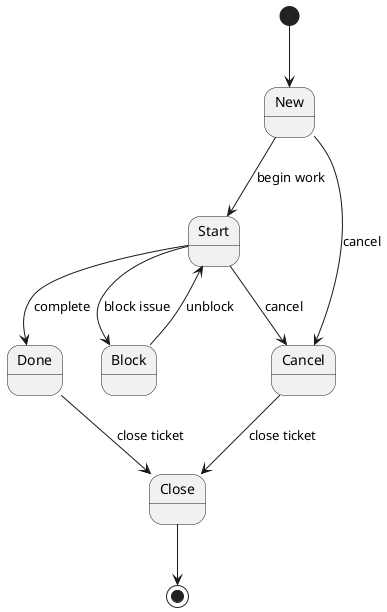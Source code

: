 @startuml
[*] --> New
New --> Start : begin work
Start --> Done : complete
Start --> Block : block issue
Block --> Start : unblock
New --> Cancel : cancel
Start --> Cancel : cancel
Done --> Close : close ticket
Cancel --> Close : close ticket
Close --> [*]
@enduml